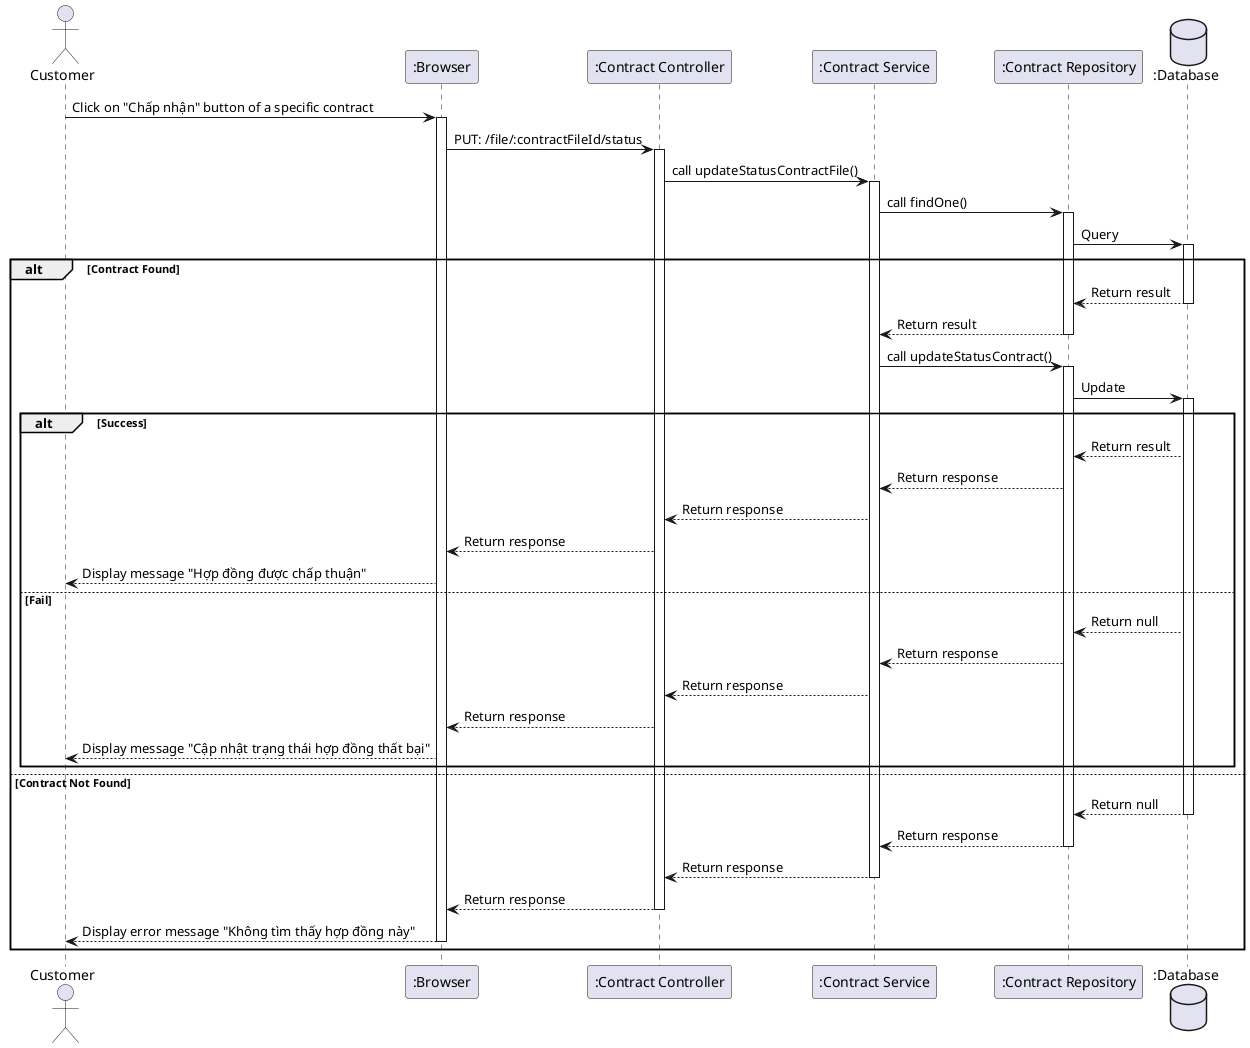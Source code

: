 @startuml
actor Customer as A
participant ":Browser" as B
participant ":Contract Controller" as C
participant ":Contract Service" as D
participant ":Contract Repository" as E
database ":Database" as F

A -> B++: Click on "Chấp nhận" button of a specific contract
B -> C++: PUT: /file/:contractFileId/status
C -> D++: call updateStatusContractFile()
D -> E++: call findOne()
E -> F++: Query
alt Contract Found
    F --> E--: Return result
    E --> D--: Return result
    D -> E++: call updateStatusContract()
    E -> F++: Update
    alt Success
        F --> E: Return result
        E --> D: Return response
        D --> C: Return response
        C --> B: Return response
        B --> A: Display message "Hợp đồng được chấp thuận"
    else Fail
        F --> E: Return null
        E --> D: Return response
        D --> C: Return response
        C --> B: Return response
        B --> A: Display message "Cập nhật trạng thái hợp đồng thất bại"
    end
else Contract Not Found
     F --> E--: Return null
     E --> D--: Return response
     D --> C--: Return response
     C --> B--: Return response
     B --> A--: Display error message "Không tìm thấy hợp đồng này"
end
@enduml